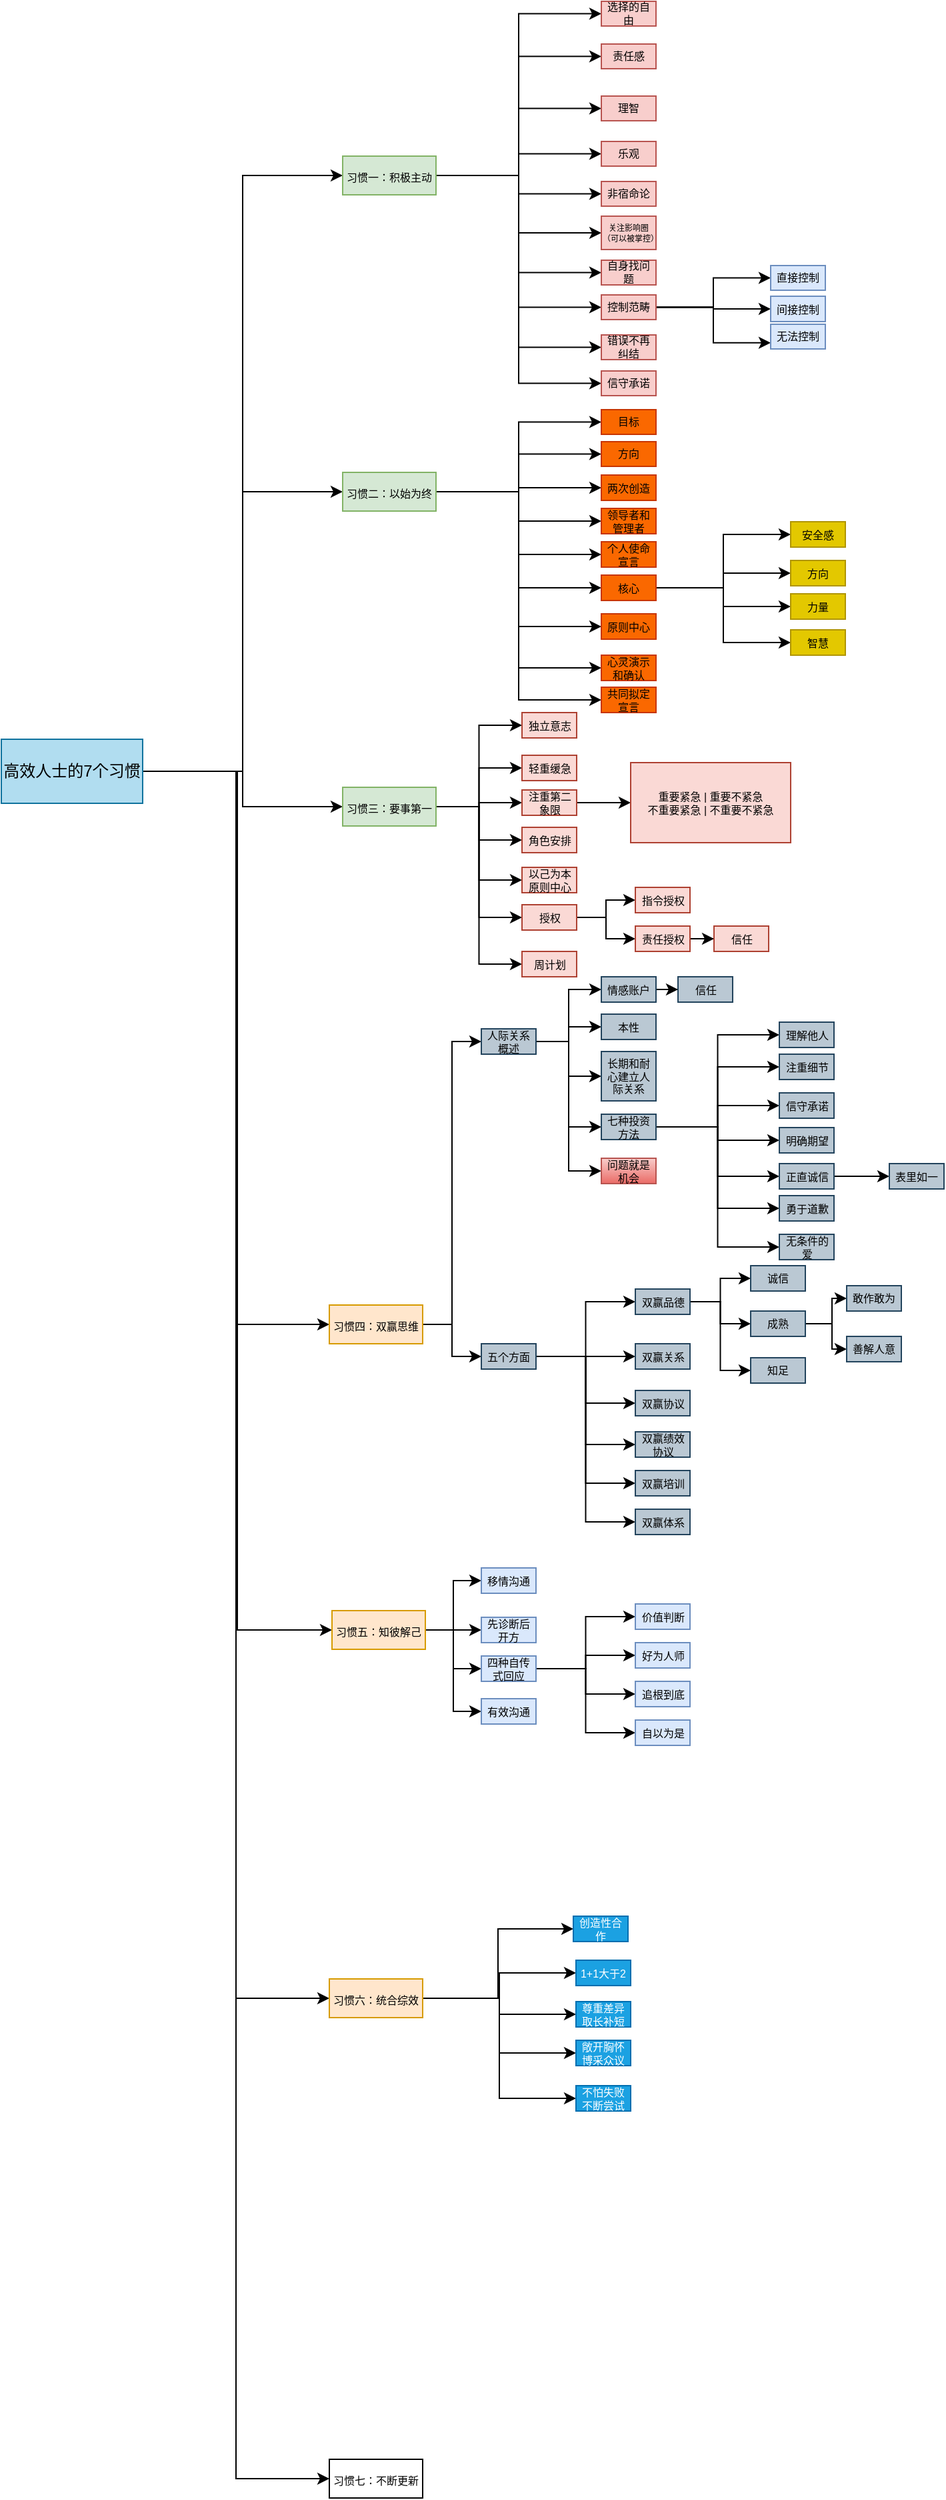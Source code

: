 <mxfile border="50" scale="3" compressed="false" locked="false" version="26.0.4">
  <diagram name="Blank" id="YmL12bMKpDGza6XwsDPr">
    <mxGraphModel dx="1083" dy="755" grid="0" gridSize="10" guides="1" tooltips="1" connect="1" arrows="1" fold="1" page="0" pageScale="1" pageWidth="827" pageHeight="1169" background="none" math="1" shadow="0">
      <root>
        <mxCell id="X5NqExCQtvZxIxQ7pmgY-0" />
        <mxCell id="1" parent="X5NqExCQtvZxIxQ7pmgY-0" />
        <mxCell id="9J5O1KdrvS_7y9gN0SCT-68" style="edgeStyle=orthogonalEdgeStyle;rounded=0;orthogonalLoop=1;jettySize=auto;html=1;entryX=0;entryY=0.5;entryDx=0;entryDy=0;" parent="1" source="hY0gA2xcznP3lPXLT_NU-1" target="hY0gA2xcznP3lPXLT_NU-2" edge="1">
          <mxGeometry relative="1" as="geometry" />
        </mxCell>
        <mxCell id="9J5O1KdrvS_7y9gN0SCT-69" style="edgeStyle=orthogonalEdgeStyle;rounded=0;orthogonalLoop=1;jettySize=auto;html=1;entryX=0;entryY=0.5;entryDx=0;entryDy=0;" parent="1" source="hY0gA2xcznP3lPXLT_NU-1" target="hY0gA2xcznP3lPXLT_NU-4" edge="1">
          <mxGeometry relative="1" as="geometry" />
        </mxCell>
        <mxCell id="9J5O1KdrvS_7y9gN0SCT-70" style="edgeStyle=orthogonalEdgeStyle;rounded=0;orthogonalLoop=1;jettySize=auto;html=1;" parent="1" source="hY0gA2xcznP3lPXLT_NU-1" target="hY0gA2xcznP3lPXLT_NU-6" edge="1">
          <mxGeometry relative="1" as="geometry" />
        </mxCell>
        <mxCell id="9J5O1KdrvS_7y9gN0SCT-71" style="edgeStyle=orthogonalEdgeStyle;rounded=0;orthogonalLoop=1;jettySize=auto;html=1;entryX=0;entryY=0.5;entryDx=0;entryDy=0;" parent="1" source="hY0gA2xcznP3lPXLT_NU-1" target="hY0gA2xcznP3lPXLT_NU-8" edge="1">
          <mxGeometry relative="1" as="geometry" />
        </mxCell>
        <mxCell id="9J5O1KdrvS_7y9gN0SCT-72" style="edgeStyle=orthogonalEdgeStyle;rounded=0;orthogonalLoop=1;jettySize=auto;html=1;entryX=0;entryY=0.5;entryDx=0;entryDy=0;" parent="1" source="hY0gA2xcznP3lPXLT_NU-1" target="hY0gA2xcznP3lPXLT_NU-9" edge="1">
          <mxGeometry relative="1" as="geometry" />
        </mxCell>
        <mxCell id="9J5O1KdrvS_7y9gN0SCT-73" style="edgeStyle=orthogonalEdgeStyle;rounded=0;orthogonalLoop=1;jettySize=auto;html=1;entryX=0;entryY=0.5;entryDx=0;entryDy=0;" parent="1" source="hY0gA2xcznP3lPXLT_NU-1" target="hY0gA2xcznP3lPXLT_NU-10" edge="1">
          <mxGeometry relative="1" as="geometry" />
        </mxCell>
        <mxCell id="9J5O1KdrvS_7y9gN0SCT-74" style="edgeStyle=orthogonalEdgeStyle;rounded=0;orthogonalLoop=1;jettySize=auto;html=1;entryX=0;entryY=0.5;entryDx=0;entryDy=0;" parent="1" source="hY0gA2xcznP3lPXLT_NU-1" target="hY0gA2xcznP3lPXLT_NU-11" edge="1">
          <mxGeometry relative="1" as="geometry" />
        </mxCell>
        <mxCell id="hY0gA2xcznP3lPXLT_NU-1" value="高效人士的7个习惯" style="rounded=0;whiteSpace=wrap;html=1;fillColor=#b1ddf0;strokeColor=#10739e;" parent="1" vertex="1">
          <mxGeometry x="-67" y="206" width="106" height="48" as="geometry" />
        </mxCell>
        <mxCell id="9J5O1KdrvS_7y9gN0SCT-59" style="edgeStyle=orthogonalEdgeStyle;rounded=0;orthogonalLoop=1;jettySize=auto;html=1;entryX=0;entryY=0.5;entryDx=0;entryDy=0;" parent="1" source="hY0gA2xcznP3lPXLT_NU-2" target="9J5O1KdrvS_7y9gN0SCT-3" edge="1">
          <mxGeometry relative="1" as="geometry" />
        </mxCell>
        <mxCell id="9J5O1KdrvS_7y9gN0SCT-60" style="edgeStyle=orthogonalEdgeStyle;rounded=0;orthogonalLoop=1;jettySize=auto;html=1;entryX=0;entryY=0.5;entryDx=0;entryDy=0;" parent="1" source="hY0gA2xcznP3lPXLT_NU-2" target="9J5O1KdrvS_7y9gN0SCT-6" edge="1">
          <mxGeometry relative="1" as="geometry" />
        </mxCell>
        <mxCell id="9J5O1KdrvS_7y9gN0SCT-61" style="edgeStyle=orthogonalEdgeStyle;rounded=0;orthogonalLoop=1;jettySize=auto;html=1;entryX=0;entryY=0.5;entryDx=0;entryDy=0;" parent="1" source="hY0gA2xcznP3lPXLT_NU-2" target="9J5O1KdrvS_7y9gN0SCT-8" edge="1">
          <mxGeometry relative="1" as="geometry" />
        </mxCell>
        <mxCell id="9J5O1KdrvS_7y9gN0SCT-62" style="edgeStyle=orthogonalEdgeStyle;rounded=0;orthogonalLoop=1;jettySize=auto;html=1;entryX=0;entryY=0.5;entryDx=0;entryDy=0;" parent="1" source="hY0gA2xcznP3lPXLT_NU-2" target="9J5O1KdrvS_7y9gN0SCT-10" edge="1">
          <mxGeometry relative="1" as="geometry" />
        </mxCell>
        <mxCell id="9J5O1KdrvS_7y9gN0SCT-63" style="edgeStyle=orthogonalEdgeStyle;rounded=0;orthogonalLoop=1;jettySize=auto;html=1;entryX=0;entryY=0.5;entryDx=0;entryDy=0;" parent="1" source="hY0gA2xcznP3lPXLT_NU-2" target="9J5O1KdrvS_7y9gN0SCT-12" edge="1">
          <mxGeometry relative="1" as="geometry" />
        </mxCell>
        <mxCell id="9J5O1KdrvS_7y9gN0SCT-64" style="edgeStyle=orthogonalEdgeStyle;rounded=0;orthogonalLoop=1;jettySize=auto;html=1;entryX=0;entryY=0.5;entryDx=0;entryDy=0;" parent="1" source="hY0gA2xcznP3lPXLT_NU-2" target="9J5O1KdrvS_7y9gN0SCT-14" edge="1">
          <mxGeometry relative="1" as="geometry" />
        </mxCell>
        <mxCell id="9J5O1KdrvS_7y9gN0SCT-65" style="edgeStyle=orthogonalEdgeStyle;rounded=0;orthogonalLoop=1;jettySize=auto;html=1;entryX=0;entryY=0.5;entryDx=0;entryDy=0;" parent="1" source="hY0gA2xcznP3lPXLT_NU-2" target="9J5O1KdrvS_7y9gN0SCT-18" edge="1">
          <mxGeometry relative="1" as="geometry" />
        </mxCell>
        <mxCell id="9J5O1KdrvS_7y9gN0SCT-66" style="edgeStyle=orthogonalEdgeStyle;rounded=0;orthogonalLoop=1;jettySize=auto;html=1;entryX=0;entryY=0.5;entryDx=0;entryDy=0;" parent="1" source="hY0gA2xcznP3lPXLT_NU-2" target="9J5O1KdrvS_7y9gN0SCT-26" edge="1">
          <mxGeometry relative="1" as="geometry" />
        </mxCell>
        <mxCell id="9J5O1KdrvS_7y9gN0SCT-67" style="edgeStyle=orthogonalEdgeStyle;rounded=0;orthogonalLoop=1;jettySize=auto;html=1;entryX=0;entryY=0.5;entryDx=0;entryDy=0;" parent="1" source="hY0gA2xcznP3lPXLT_NU-2" target="9J5O1KdrvS_7y9gN0SCT-28" edge="1">
          <mxGeometry relative="1" as="geometry" />
        </mxCell>
        <mxCell id="9J5O1KdrvS_7y9gN0SCT-89" style="edgeStyle=orthogonalEdgeStyle;rounded=0;orthogonalLoop=1;jettySize=auto;html=1;entryX=0;entryY=0.5;entryDx=0;entryDy=0;" parent="1" source="hY0gA2xcznP3lPXLT_NU-2" target="9J5O1KdrvS_7y9gN0SCT-16" edge="1">
          <mxGeometry relative="1" as="geometry" />
        </mxCell>
        <mxCell id="hY0gA2xcznP3lPXLT_NU-2" value="&lt;font style=&quot;font-size: 8px;&quot;&gt;习惯一：积极主动&lt;/font&gt;" style="rounded=0;whiteSpace=wrap;html=1;fillColor=#d5e8d4;strokeColor=#82b366;" parent="1" vertex="1">
          <mxGeometry x="189" y="-231" width="70" height="29" as="geometry" />
        </mxCell>
        <mxCell id="9J5O1KdrvS_7y9gN0SCT-76" style="edgeStyle=orthogonalEdgeStyle;rounded=0;orthogonalLoop=1;jettySize=auto;html=1;entryX=0;entryY=0.5;entryDx=0;entryDy=0;" parent="1" source="hY0gA2xcznP3lPXLT_NU-4" target="9J5O1KdrvS_7y9gN0SCT-30" edge="1">
          <mxGeometry relative="1" as="geometry" />
        </mxCell>
        <mxCell id="9J5O1KdrvS_7y9gN0SCT-77" style="edgeStyle=orthogonalEdgeStyle;rounded=0;orthogonalLoop=1;jettySize=auto;html=1;entryX=0;entryY=0.5;entryDx=0;entryDy=0;" parent="1" source="hY0gA2xcznP3lPXLT_NU-4" target="9J5O1KdrvS_7y9gN0SCT-34" edge="1">
          <mxGeometry relative="1" as="geometry" />
        </mxCell>
        <mxCell id="9J5O1KdrvS_7y9gN0SCT-78" style="edgeStyle=orthogonalEdgeStyle;rounded=0;orthogonalLoop=1;jettySize=auto;html=1;entryX=0;entryY=0.5;entryDx=0;entryDy=0;" parent="1" source="hY0gA2xcznP3lPXLT_NU-4" target="9J5O1KdrvS_7y9gN0SCT-36" edge="1">
          <mxGeometry relative="1" as="geometry" />
        </mxCell>
        <mxCell id="9J5O1KdrvS_7y9gN0SCT-79" style="edgeStyle=orthogonalEdgeStyle;rounded=0;orthogonalLoop=1;jettySize=auto;html=1;entryX=0;entryY=0.5;entryDx=0;entryDy=0;" parent="1" source="hY0gA2xcznP3lPXLT_NU-4" target="9J5O1KdrvS_7y9gN0SCT-37" edge="1">
          <mxGeometry relative="1" as="geometry" />
        </mxCell>
        <mxCell id="9J5O1KdrvS_7y9gN0SCT-80" style="edgeStyle=orthogonalEdgeStyle;rounded=0;orthogonalLoop=1;jettySize=auto;html=1;entryX=0;entryY=0.5;entryDx=0;entryDy=0;" parent="1" source="hY0gA2xcznP3lPXLT_NU-4" target="9J5O1KdrvS_7y9gN0SCT-38" edge="1">
          <mxGeometry relative="1" as="geometry" />
        </mxCell>
        <mxCell id="9J5O1KdrvS_7y9gN0SCT-81" style="edgeStyle=orthogonalEdgeStyle;rounded=0;orthogonalLoop=1;jettySize=auto;html=1;entryX=0;entryY=0.5;entryDx=0;entryDy=0;" parent="1" source="hY0gA2xcznP3lPXLT_NU-4" target="9J5O1KdrvS_7y9gN0SCT-39" edge="1">
          <mxGeometry relative="1" as="geometry" />
        </mxCell>
        <mxCell id="9J5O1KdrvS_7y9gN0SCT-83" style="edgeStyle=orthogonalEdgeStyle;rounded=0;orthogonalLoop=1;jettySize=auto;html=1;entryX=0;entryY=0.5;entryDx=0;entryDy=0;" parent="1" source="hY0gA2xcznP3lPXLT_NU-4" target="9J5O1KdrvS_7y9gN0SCT-82" edge="1">
          <mxGeometry relative="1" as="geometry" />
        </mxCell>
        <mxCell id="9J5O1KdrvS_7y9gN0SCT-85" style="edgeStyle=orthogonalEdgeStyle;rounded=0;orthogonalLoop=1;jettySize=auto;html=1;entryX=0;entryY=0.5;entryDx=0;entryDy=0;" parent="1" source="hY0gA2xcznP3lPXLT_NU-4" target="9J5O1KdrvS_7y9gN0SCT-84" edge="1">
          <mxGeometry relative="1" as="geometry" />
        </mxCell>
        <mxCell id="9J5O1KdrvS_7y9gN0SCT-87" style="edgeStyle=orthogonalEdgeStyle;rounded=0;orthogonalLoop=1;jettySize=auto;html=1;entryX=0;entryY=0.5;entryDx=0;entryDy=0;" parent="1" source="hY0gA2xcznP3lPXLT_NU-4" target="9J5O1KdrvS_7y9gN0SCT-86" edge="1">
          <mxGeometry relative="1" as="geometry" />
        </mxCell>
        <mxCell id="hY0gA2xcznP3lPXLT_NU-4" value="&lt;font style=&quot;font-size: 8px;&quot;&gt;习惯二：以始为终&lt;/font&gt;" style="rounded=0;whiteSpace=wrap;html=1;fillColor=#d5e8d4;strokeColor=#82b366;" parent="1" vertex="1">
          <mxGeometry x="189" y="6" width="70" height="29" as="geometry" />
        </mxCell>
        <mxCell id="9J5O1KdrvS_7y9gN0SCT-93" style="edgeStyle=orthogonalEdgeStyle;rounded=0;orthogonalLoop=1;jettySize=auto;html=1;entryX=0;entryY=0.5;entryDx=0;entryDy=0;" parent="1" source="hY0gA2xcznP3lPXLT_NU-6" target="9J5O1KdrvS_7y9gN0SCT-91" edge="1">
          <mxGeometry relative="1" as="geometry" />
        </mxCell>
        <mxCell id="9J5O1KdrvS_7y9gN0SCT-96" style="edgeStyle=orthogonalEdgeStyle;rounded=0;orthogonalLoop=1;jettySize=auto;html=1;entryX=0;entryY=0.5;entryDx=0;entryDy=0;" parent="1" source="hY0gA2xcznP3lPXLT_NU-6" target="9J5O1KdrvS_7y9gN0SCT-95" edge="1">
          <mxGeometry relative="1" as="geometry" />
        </mxCell>
        <mxCell id="9J5O1KdrvS_7y9gN0SCT-97" style="edgeStyle=orthogonalEdgeStyle;rounded=0;orthogonalLoop=1;jettySize=auto;html=1;entryX=0;entryY=0.5;entryDx=0;entryDy=0;" parent="1" source="hY0gA2xcznP3lPXLT_NU-6" target="9J5O1KdrvS_7y9gN0SCT-94" edge="1">
          <mxGeometry relative="1" as="geometry" />
        </mxCell>
        <mxCell id="9J5O1KdrvS_7y9gN0SCT-99" style="edgeStyle=orthogonalEdgeStyle;rounded=0;orthogonalLoop=1;jettySize=auto;html=1;entryX=0;entryY=0.5;entryDx=0;entryDy=0;" parent="1" source="hY0gA2xcznP3lPXLT_NU-6" target="9J5O1KdrvS_7y9gN0SCT-90" edge="1">
          <mxGeometry relative="1" as="geometry" />
        </mxCell>
        <mxCell id="9J5O1KdrvS_7y9gN0SCT-103" style="edgeStyle=orthogonalEdgeStyle;rounded=0;orthogonalLoop=1;jettySize=auto;html=1;entryX=0;entryY=0.5;entryDx=0;entryDy=0;" parent="1" source="hY0gA2xcznP3lPXLT_NU-6" target="9J5O1KdrvS_7y9gN0SCT-102" edge="1">
          <mxGeometry relative="1" as="geometry" />
        </mxCell>
        <mxCell id="9J5O1KdrvS_7y9gN0SCT-105" style="edgeStyle=orthogonalEdgeStyle;rounded=0;orthogonalLoop=1;jettySize=auto;html=1;entryX=0;entryY=0.5;entryDx=0;entryDy=0;" parent="1" source="hY0gA2xcznP3lPXLT_NU-6" target="9J5O1KdrvS_7y9gN0SCT-104" edge="1">
          <mxGeometry relative="1" as="geometry" />
        </mxCell>
        <mxCell id="9J5O1KdrvS_7y9gN0SCT-113" style="edgeStyle=orthogonalEdgeStyle;rounded=0;orthogonalLoop=1;jettySize=auto;html=1;entryX=0;entryY=0.5;entryDx=0;entryDy=0;" parent="1" source="hY0gA2xcznP3lPXLT_NU-6" target="9J5O1KdrvS_7y9gN0SCT-112" edge="1">
          <mxGeometry relative="1" as="geometry" />
        </mxCell>
        <mxCell id="hY0gA2xcznP3lPXLT_NU-6" value="&lt;font style=&quot;font-size: 8px;&quot;&gt;习惯三：要事第一&lt;/font&gt;" style="rounded=0;whiteSpace=wrap;html=1;fillColor=#d5e8d4;strokeColor=#82b366;" parent="1" vertex="1">
          <mxGeometry x="189" y="242" width="70" height="29" as="geometry" />
        </mxCell>
        <mxCell id="9J5O1KdrvS_7y9gN0SCT-118" style="edgeStyle=orthogonalEdgeStyle;rounded=0;orthogonalLoop=1;jettySize=auto;html=1;entryX=0;entryY=0.5;entryDx=0;entryDy=0;exitX=1;exitY=0.5;exitDx=0;exitDy=0;" parent="1" source="9J5O1KdrvS_7y9gN0SCT-142" target="9J5O1KdrvS_7y9gN0SCT-114" edge="1">
          <mxGeometry relative="1" as="geometry" />
        </mxCell>
        <mxCell id="9J5O1KdrvS_7y9gN0SCT-119" style="edgeStyle=orthogonalEdgeStyle;rounded=0;orthogonalLoop=1;jettySize=auto;html=1;" parent="1" source="9J5O1KdrvS_7y9gN0SCT-142" target="9J5O1KdrvS_7y9gN0SCT-116" edge="1">
          <mxGeometry relative="1" as="geometry" />
        </mxCell>
        <mxCell id="9J5O1KdrvS_7y9gN0SCT-123" style="edgeStyle=orthogonalEdgeStyle;rounded=0;orthogonalLoop=1;jettySize=auto;html=1;exitX=1;exitY=0.5;exitDx=0;exitDy=0;" parent="1" source="9J5O1KdrvS_7y9gN0SCT-142" target="9J5O1KdrvS_7y9gN0SCT-122" edge="1">
          <mxGeometry relative="1" as="geometry" />
        </mxCell>
        <mxCell id="9J5O1KdrvS_7y9gN0SCT-125" style="edgeStyle=orthogonalEdgeStyle;rounded=0;orthogonalLoop=1;jettySize=auto;html=1;entryX=0;entryY=0.5;entryDx=0;entryDy=0;" parent="1" source="9J5O1KdrvS_7y9gN0SCT-142" target="9J5O1KdrvS_7y9gN0SCT-124" edge="1">
          <mxGeometry relative="1" as="geometry" />
        </mxCell>
        <mxCell id="9J5O1KdrvS_7y9gN0SCT-143" style="edgeStyle=orthogonalEdgeStyle;rounded=0;orthogonalLoop=1;jettySize=auto;html=1;entryX=0;entryY=0.5;entryDx=0;entryDy=0;" parent="1" source="hY0gA2xcznP3lPXLT_NU-8" target="9J5O1KdrvS_7y9gN0SCT-142" edge="1">
          <mxGeometry relative="1" as="geometry" />
        </mxCell>
        <mxCell id="9J5O1KdrvS_7y9gN0SCT-153" style="edgeStyle=orthogonalEdgeStyle;rounded=0;orthogonalLoop=1;jettySize=auto;html=1;" parent="1" source="hY0gA2xcznP3lPXLT_NU-8" target="9J5O1KdrvS_7y9gN0SCT-151" edge="1">
          <mxGeometry relative="1" as="geometry" />
        </mxCell>
        <mxCell id="hY0gA2xcznP3lPXLT_NU-8" value="&lt;font style=&quot;font-size: 8px;&quot;&gt;习惯四：双赢思维&lt;/font&gt;" style="rounded=0;whiteSpace=wrap;html=1;fillColor=#ffe6cc;strokeColor=#d79b00;" parent="1" vertex="1">
          <mxGeometry x="179" y="630" width="70" height="29" as="geometry" />
        </mxCell>
        <mxCell id="eB3ZfL70rU7U1Z9CnF9W-12" style="edgeStyle=orthogonalEdgeStyle;rounded=0;orthogonalLoop=1;jettySize=auto;html=1;entryX=0;entryY=0.5;entryDx=0;entryDy=0;" parent="1" source="hY0gA2xcznP3lPXLT_NU-9" target="eB3ZfL70rU7U1Z9CnF9W-1" edge="1">
          <mxGeometry relative="1" as="geometry" />
        </mxCell>
        <mxCell id="eB3ZfL70rU7U1Z9CnF9W-13" style="edgeStyle=orthogonalEdgeStyle;rounded=0;orthogonalLoop=1;jettySize=auto;html=1;entryX=0;entryY=0.5;entryDx=0;entryDy=0;" parent="1" source="hY0gA2xcznP3lPXLT_NU-9" target="eB3ZfL70rU7U1Z9CnF9W-2" edge="1">
          <mxGeometry relative="1" as="geometry" />
        </mxCell>
        <mxCell id="eB3ZfL70rU7U1Z9CnF9W-14" style="edgeStyle=orthogonalEdgeStyle;rounded=0;orthogonalLoop=1;jettySize=auto;html=1;entryX=0;entryY=0.5;entryDx=0;entryDy=0;" parent="1" source="hY0gA2xcznP3lPXLT_NU-9" target="eB3ZfL70rU7U1Z9CnF9W-3" edge="1">
          <mxGeometry relative="1" as="geometry" />
        </mxCell>
        <mxCell id="eB3ZfL70rU7U1Z9CnF9W-16" style="edgeStyle=orthogonalEdgeStyle;rounded=0;orthogonalLoop=1;jettySize=auto;html=1;entryX=0;entryY=0.5;entryDx=0;entryDy=0;" parent="1" source="hY0gA2xcznP3lPXLT_NU-9" target="eB3ZfL70rU7U1Z9CnF9W-15" edge="1">
          <mxGeometry relative="1" as="geometry" />
        </mxCell>
        <mxCell id="hY0gA2xcznP3lPXLT_NU-9" value="&lt;font style=&quot;font-size: 8px;&quot;&gt;习惯五：知彼解己&lt;/font&gt;" style="rounded=0;whiteSpace=wrap;html=1;fillColor=#ffe6cc;strokeColor=#d79b00;" parent="1" vertex="1">
          <mxGeometry x="181" y="859" width="70" height="29" as="geometry" />
        </mxCell>
        <mxCell id="8Q0vuXe4bYRWaap2WOF6-2" style="edgeStyle=orthogonalEdgeStyle;rounded=0;orthogonalLoop=1;jettySize=auto;html=1;entryX=0;entryY=0.5;entryDx=0;entryDy=0;" edge="1" parent="1" source="hY0gA2xcznP3lPXLT_NU-10" target="eB3ZfL70rU7U1Z9CnF9W-18">
          <mxGeometry relative="1" as="geometry" />
        </mxCell>
        <mxCell id="8Q0vuXe4bYRWaap2WOF6-3" style="edgeStyle=orthogonalEdgeStyle;rounded=0;orthogonalLoop=1;jettySize=auto;html=1;entryX=0;entryY=0.5;entryDx=0;entryDy=0;" edge="1" parent="1" source="hY0gA2xcznP3lPXLT_NU-10" target="eB3ZfL70rU7U1Z9CnF9W-19">
          <mxGeometry relative="1" as="geometry" />
        </mxCell>
        <mxCell id="8Q0vuXe4bYRWaap2WOF6-4" style="edgeStyle=orthogonalEdgeStyle;rounded=0;orthogonalLoop=1;jettySize=auto;html=1;entryX=0;entryY=0.5;entryDx=0;entryDy=0;" edge="1" parent="1" source="hY0gA2xcznP3lPXLT_NU-10" target="eB3ZfL70rU7U1Z9CnF9W-20">
          <mxGeometry relative="1" as="geometry" />
        </mxCell>
        <mxCell id="8Q0vuXe4bYRWaap2WOF6-5" style="edgeStyle=orthogonalEdgeStyle;rounded=0;orthogonalLoop=1;jettySize=auto;html=1;entryX=0;entryY=0.5;entryDx=0;entryDy=0;" edge="1" parent="1" source="hY0gA2xcznP3lPXLT_NU-10" target="eB3ZfL70rU7U1Z9CnF9W-21">
          <mxGeometry relative="1" as="geometry" />
        </mxCell>
        <mxCell id="8Q0vuXe4bYRWaap2WOF6-6" style="edgeStyle=orthogonalEdgeStyle;rounded=0;orthogonalLoop=1;jettySize=auto;html=1;entryX=0;entryY=0.5;entryDx=0;entryDy=0;" edge="1" parent="1" source="hY0gA2xcznP3lPXLT_NU-10" target="eB3ZfL70rU7U1Z9CnF9W-17">
          <mxGeometry relative="1" as="geometry" />
        </mxCell>
        <mxCell id="hY0gA2xcznP3lPXLT_NU-10" value="&lt;font style=&quot;font-size: 8px;&quot;&gt;习惯六：统合综效&lt;/font&gt;" style="rounded=0;whiteSpace=wrap;html=1;fillColor=#ffe6cc;strokeColor=#d79b00;" parent="1" vertex="1">
          <mxGeometry x="179" y="1135" width="70" height="29" as="geometry" />
        </mxCell>
        <mxCell id="hY0gA2xcznP3lPXLT_NU-11" value="&lt;font style=&quot;font-size: 8px;&quot;&gt;习惯七：不断更新&lt;/font&gt;" style="rounded=0;whiteSpace=wrap;html=1;" parent="1" vertex="1">
          <mxGeometry x="179" y="1495" width="70" height="29" as="geometry" />
        </mxCell>
        <mxCell id="9J5O1KdrvS_7y9gN0SCT-3" value="责任感" style="whiteSpace=wrap;html=1;fillColor=#f8cecc;strokeColor=#b85450;rounded=0;fontSize=8;" parent="1" vertex="1">
          <mxGeometry x="383" y="-315" width="41" height="18.5" as="geometry" />
        </mxCell>
        <mxCell id="9J5O1KdrvS_7y9gN0SCT-6" value="理智" style="whiteSpace=wrap;html=1;fillColor=#f8cecc;strokeColor=#b85450;rounded=0;fontSize=8;" parent="1" vertex="1">
          <mxGeometry x="383" y="-276" width="41" height="18.5" as="geometry" />
        </mxCell>
        <mxCell id="9J5O1KdrvS_7y9gN0SCT-8" value="乐观" style="whiteSpace=wrap;html=1;fillColor=#f8cecc;strokeColor=#b85450;rounded=0;fontSize=8;" parent="1" vertex="1">
          <mxGeometry x="383" y="-242" width="41" height="18.5" as="geometry" />
        </mxCell>
        <mxCell id="9J5O1KdrvS_7y9gN0SCT-10" value="非宿命论" style="whiteSpace=wrap;html=1;fillColor=#f8cecc;strokeColor=#b85450;rounded=0;fontSize=8;" parent="1" vertex="1">
          <mxGeometry x="383" y="-212" width="41" height="18.5" as="geometry" />
        </mxCell>
        <mxCell id="9J5O1KdrvS_7y9gN0SCT-12" value="关注影响圈（可以被掌控）" style="whiteSpace=wrap;html=1;fillColor=#f8cecc;strokeColor=#b85450;rounded=0;fontSize=6;" parent="1" vertex="1">
          <mxGeometry x="383" y="-186" width="41" height="25" as="geometry" />
        </mxCell>
        <mxCell id="9J5O1KdrvS_7y9gN0SCT-14" value="自身找问题" style="whiteSpace=wrap;html=1;fillColor=#f8cecc;strokeColor=#b85450;rounded=0;fontSize=8;" parent="1" vertex="1">
          <mxGeometry x="383" y="-153" width="41" height="18.5" as="geometry" />
        </mxCell>
        <mxCell id="9J5O1KdrvS_7y9gN0SCT-16" value="选择的自由" style="whiteSpace=wrap;html=1;fillColor=#f8cecc;strokeColor=#b85450;rounded=0;fontSize=8;" parent="1" vertex="1">
          <mxGeometry x="383" y="-347" width="41" height="18.5" as="geometry" />
        </mxCell>
        <mxCell id="9J5O1KdrvS_7y9gN0SCT-23" style="edgeStyle=orthogonalEdgeStyle;rounded=0;orthogonalLoop=1;jettySize=auto;html=1;entryX=0;entryY=0.5;entryDx=0;entryDy=0;" parent="1" source="9J5O1KdrvS_7y9gN0SCT-18" target="9J5O1KdrvS_7y9gN0SCT-20" edge="1">
          <mxGeometry relative="1" as="geometry" />
        </mxCell>
        <mxCell id="9J5O1KdrvS_7y9gN0SCT-24" style="edgeStyle=orthogonalEdgeStyle;rounded=0;orthogonalLoop=1;jettySize=auto;html=1;entryX=0;entryY=0.5;entryDx=0;entryDy=0;" parent="1" source="9J5O1KdrvS_7y9gN0SCT-18" target="9J5O1KdrvS_7y9gN0SCT-21" edge="1">
          <mxGeometry relative="1" as="geometry" />
        </mxCell>
        <mxCell id="9J5O1KdrvS_7y9gN0SCT-25" style="edgeStyle=orthogonalEdgeStyle;rounded=0;orthogonalLoop=1;jettySize=auto;html=1;entryX=0;entryY=0.75;entryDx=0;entryDy=0;" parent="1" source="9J5O1KdrvS_7y9gN0SCT-18" target="9J5O1KdrvS_7y9gN0SCT-22" edge="1">
          <mxGeometry relative="1" as="geometry" />
        </mxCell>
        <mxCell id="9J5O1KdrvS_7y9gN0SCT-18" value="控制范畴" style="whiteSpace=wrap;html=1;fillColor=#f8cecc;strokeColor=#b85450;rounded=0;fontSize=8;" parent="1" vertex="1">
          <mxGeometry x="383" y="-127" width="41" height="18.5" as="geometry" />
        </mxCell>
        <mxCell id="9J5O1KdrvS_7y9gN0SCT-20" value="直接控制" style="whiteSpace=wrap;html=1;fillColor=#dae8fc;strokeColor=#6c8ebf;rounded=0;fontSize=8;" parent="1" vertex="1">
          <mxGeometry x="510" y="-149" width="41" height="18.5" as="geometry" />
        </mxCell>
        <mxCell id="9J5O1KdrvS_7y9gN0SCT-21" value="间接控制" style="whiteSpace=wrap;html=1;fillColor=#dae8fc;strokeColor=#6c8ebf;rounded=0;fontSize=8;" parent="1" vertex="1">
          <mxGeometry x="510" y="-126" width="41" height="19" as="geometry" />
        </mxCell>
        <mxCell id="9J5O1KdrvS_7y9gN0SCT-22" value="无法控制" style="whiteSpace=wrap;html=1;fillColor=#dae8fc;strokeColor=#6c8ebf;rounded=0;fontSize=8;" parent="1" vertex="1">
          <mxGeometry x="510" y="-105" width="41" height="18.5" as="geometry" />
        </mxCell>
        <mxCell id="9J5O1KdrvS_7y9gN0SCT-26" value="错误不再纠结" style="whiteSpace=wrap;html=1;fillColor=#f8cecc;strokeColor=#b85450;rounded=0;fontSize=8;" parent="1" vertex="1">
          <mxGeometry x="383" y="-97" width="41" height="18.5" as="geometry" />
        </mxCell>
        <mxCell id="9J5O1KdrvS_7y9gN0SCT-28" value="信守承诺" style="whiteSpace=wrap;html=1;fillColor=#f8cecc;strokeColor=#b85450;rounded=0;fontSize=8;" parent="1" vertex="1">
          <mxGeometry x="383" y="-70" width="41" height="18.5" as="geometry" />
        </mxCell>
        <mxCell id="9J5O1KdrvS_7y9gN0SCT-30" value="目标" style="whiteSpace=wrap;html=1;fillColor=#fa6800;strokeColor=#C73500;rounded=0;fontSize=8;fontColor=#000000;" parent="1" vertex="1">
          <mxGeometry x="383" y="-41" width="41" height="18.5" as="geometry" />
        </mxCell>
        <mxCell id="9J5O1KdrvS_7y9gN0SCT-34" value="方向" style="whiteSpace=wrap;html=1;fillColor=#fa6800;strokeColor=#C73500;rounded=0;fontSize=8;fontColor=#000000;" parent="1" vertex="1">
          <mxGeometry x="383" y="-17" width="41" height="18.5" as="geometry" />
        </mxCell>
        <mxCell id="9J5O1KdrvS_7y9gN0SCT-36" value="两次创造" style="whiteSpace=wrap;html=1;fillColor=#fa6800;strokeColor=#C73500;rounded=0;fontSize=8;fontColor=#000000;" parent="1" vertex="1">
          <mxGeometry x="383" y="8" width="41" height="19" as="geometry" />
        </mxCell>
        <mxCell id="9J5O1KdrvS_7y9gN0SCT-37" value="领导者和管理者" style="whiteSpace=wrap;html=1;fillColor=#fa6800;strokeColor=#C73500;rounded=0;fontSize=8;fontColor=#000000;" parent="1" vertex="1">
          <mxGeometry x="383" y="33" width="41" height="19" as="geometry" />
        </mxCell>
        <mxCell id="9J5O1KdrvS_7y9gN0SCT-38" value="个人使命宣言" style="whiteSpace=wrap;html=1;fillColor=#fa6800;strokeColor=#C73500;rounded=0;fontSize=8;fontColor=#000000;" parent="1" vertex="1">
          <mxGeometry x="383" y="58" width="41" height="19" as="geometry" />
        </mxCell>
        <mxCell id="9J5O1KdrvS_7y9gN0SCT-47" style="edgeStyle=orthogonalEdgeStyle;rounded=0;orthogonalLoop=1;jettySize=auto;html=1;entryX=0;entryY=0.5;entryDx=0;entryDy=0;" parent="1" source="9J5O1KdrvS_7y9gN0SCT-39" target="9J5O1KdrvS_7y9gN0SCT-40" edge="1">
          <mxGeometry relative="1" as="geometry" />
        </mxCell>
        <mxCell id="9J5O1KdrvS_7y9gN0SCT-49" style="edgeStyle=orthogonalEdgeStyle;rounded=0;orthogonalLoop=1;jettySize=auto;html=1;" parent="1" source="9J5O1KdrvS_7y9gN0SCT-39" target="9J5O1KdrvS_7y9gN0SCT-43" edge="1">
          <mxGeometry relative="1" as="geometry" />
        </mxCell>
        <mxCell id="9J5O1KdrvS_7y9gN0SCT-50" style="edgeStyle=orthogonalEdgeStyle;rounded=0;orthogonalLoop=1;jettySize=auto;html=1;entryX=0;entryY=0.5;entryDx=0;entryDy=0;" parent="1" source="9J5O1KdrvS_7y9gN0SCT-39" target="9J5O1KdrvS_7y9gN0SCT-42" edge="1">
          <mxGeometry relative="1" as="geometry" />
        </mxCell>
        <mxCell id="9J5O1KdrvS_7y9gN0SCT-51" style="edgeStyle=orthogonalEdgeStyle;rounded=0;orthogonalLoop=1;jettySize=auto;html=1;entryX=0;entryY=0.5;entryDx=0;entryDy=0;" parent="1" source="9J5O1KdrvS_7y9gN0SCT-39" target="9J5O1KdrvS_7y9gN0SCT-41" edge="1">
          <mxGeometry relative="1" as="geometry" />
        </mxCell>
        <mxCell id="9J5O1KdrvS_7y9gN0SCT-39" value="核心" style="whiteSpace=wrap;html=1;fillColor=#fa6800;strokeColor=#C73500;rounded=0;fontSize=8;fontColor=#000000;" parent="1" vertex="1">
          <mxGeometry x="383" y="83" width="41" height="19" as="geometry" />
        </mxCell>
        <mxCell id="9J5O1KdrvS_7y9gN0SCT-40" value="安全感" style="whiteSpace=wrap;html=1;fillColor=#e3c800;strokeColor=#B09500;rounded=0;fontSize=8;fontColor=#000000;" parent="1" vertex="1">
          <mxGeometry x="525" y="43" width="41" height="19" as="geometry" />
        </mxCell>
        <mxCell id="9J5O1KdrvS_7y9gN0SCT-41" value="智慧" style="whiteSpace=wrap;html=1;fillColor=#e3c800;strokeColor=#B09500;rounded=0;fontSize=8;fontColor=#000000;" parent="1" vertex="1">
          <mxGeometry x="525" y="124" width="41" height="19" as="geometry" />
        </mxCell>
        <mxCell id="9J5O1KdrvS_7y9gN0SCT-42" value="力量" style="whiteSpace=wrap;html=1;fillColor=#e3c800;strokeColor=#B09500;rounded=0;fontSize=8;fontColor=#000000;" parent="1" vertex="1">
          <mxGeometry x="525" y="97" width="41" height="19" as="geometry" />
        </mxCell>
        <mxCell id="9J5O1KdrvS_7y9gN0SCT-43" value="方向" style="whiteSpace=wrap;html=1;fillColor=#e3c800;strokeColor=#B09500;rounded=0;fontSize=8;fontColor=#000000;" parent="1" vertex="1">
          <mxGeometry x="525" y="72" width="41" height="19" as="geometry" />
        </mxCell>
        <mxCell id="9J5O1KdrvS_7y9gN0SCT-82" value="原则中心" style="whiteSpace=wrap;html=1;fillColor=#fa6800;strokeColor=#C73500;rounded=0;fontSize=8;fontColor=#000000;" parent="1" vertex="1">
          <mxGeometry x="383" y="112" width="41" height="19" as="geometry" />
        </mxCell>
        <mxCell id="9J5O1KdrvS_7y9gN0SCT-84" value="心灵演示和确认" style="whiteSpace=wrap;html=1;fillColor=#fa6800;strokeColor=#C73500;rounded=0;fontSize=8;fontColor=#000000;" parent="1" vertex="1">
          <mxGeometry x="383" y="143" width="41" height="19" as="geometry" />
        </mxCell>
        <mxCell id="9J5O1KdrvS_7y9gN0SCT-86" value="共同拟定宣言" style="whiteSpace=wrap;html=1;fillColor=#fa6800;strokeColor=#C73500;rounded=0;fontSize=8;fontColor=#000000;" parent="1" vertex="1">
          <mxGeometry x="383" y="167" width="41" height="19" as="geometry" />
        </mxCell>
        <mxCell id="9J5O1KdrvS_7y9gN0SCT-90" value="独立意志" style="whiteSpace=wrap;html=1;fillColor=#fad9d5;strokeColor=#ae4132;rounded=0;fontSize=8;" parent="1" vertex="1">
          <mxGeometry x="323.5" y="186" width="41" height="19" as="geometry" />
        </mxCell>
        <mxCell id="9J5O1KdrvS_7y9gN0SCT-91" value="轻重缓急" style="whiteSpace=wrap;html=1;fillColor=#fad9d5;strokeColor=#ae4132;rounded=0;fontSize=8;" parent="1" vertex="1">
          <mxGeometry x="323.5" y="218" width="41" height="19" as="geometry" />
        </mxCell>
        <mxCell id="9J5O1KdrvS_7y9gN0SCT-94" value="角色安排" style="whiteSpace=wrap;html=1;fillColor=#fad9d5;strokeColor=#ae4132;rounded=0;fontSize=8;" parent="1" vertex="1">
          <mxGeometry x="323.5" y="272" width="41" height="19" as="geometry" />
        </mxCell>
        <mxCell id="9J5O1KdrvS_7y9gN0SCT-101" value="" style="edgeStyle=orthogonalEdgeStyle;rounded=0;orthogonalLoop=1;jettySize=auto;html=1;" parent="1" source="9J5O1KdrvS_7y9gN0SCT-95" target="9J5O1KdrvS_7y9gN0SCT-100" edge="1">
          <mxGeometry relative="1" as="geometry" />
        </mxCell>
        <mxCell id="9J5O1KdrvS_7y9gN0SCT-95" value="注重第二象限" style="whiteSpace=wrap;html=1;fillColor=#fad9d5;strokeColor=#ae4132;rounded=0;fontSize=8;" parent="1" vertex="1">
          <mxGeometry x="323.5" y="244" width="41" height="19" as="geometry" />
        </mxCell>
        <mxCell id="9J5O1KdrvS_7y9gN0SCT-100" value="重要紧急 | 重要不紧急&lt;br&gt;不重要紧急 | 不重要不紧急" style="whiteSpace=wrap;html=1;fontSize=8;fillColor=#fad9d5;strokeColor=#ae4132;rounded=0;" parent="1" vertex="1">
          <mxGeometry x="405" y="223.5" width="120" height="60" as="geometry" />
        </mxCell>
        <mxCell id="9J5O1KdrvS_7y9gN0SCT-102" value="以己为本&lt;br&gt;原则中心" style="whiteSpace=wrap;html=1;fillColor=#fad9d5;strokeColor=#ae4132;rounded=0;fontSize=8;" parent="1" vertex="1">
          <mxGeometry x="323.5" y="302" width="41" height="19" as="geometry" />
        </mxCell>
        <mxCell id="9J5O1KdrvS_7y9gN0SCT-108" style="edgeStyle=orthogonalEdgeStyle;rounded=0;orthogonalLoop=1;jettySize=auto;html=1;entryX=0;entryY=0.5;entryDx=0;entryDy=0;" parent="1" source="9J5O1KdrvS_7y9gN0SCT-104" target="9J5O1KdrvS_7y9gN0SCT-106" edge="1">
          <mxGeometry relative="1" as="geometry" />
        </mxCell>
        <mxCell id="9J5O1KdrvS_7y9gN0SCT-109" style="edgeStyle=orthogonalEdgeStyle;rounded=0;orthogonalLoop=1;jettySize=auto;html=1;" parent="1" source="9J5O1KdrvS_7y9gN0SCT-104" target="9J5O1KdrvS_7y9gN0SCT-107" edge="1">
          <mxGeometry relative="1" as="geometry" />
        </mxCell>
        <mxCell id="9J5O1KdrvS_7y9gN0SCT-104" value="授权" style="whiteSpace=wrap;html=1;fillColor=#fad9d5;strokeColor=#ae4132;rounded=0;fontSize=8;" parent="1" vertex="1">
          <mxGeometry x="323.5" y="330" width="41" height="19" as="geometry" />
        </mxCell>
        <mxCell id="9J5O1KdrvS_7y9gN0SCT-106" value="指令授权" style="whiteSpace=wrap;html=1;fillColor=#fad9d5;strokeColor=#ae4132;rounded=0;fontSize=8;" parent="1" vertex="1">
          <mxGeometry x="408.5" y="317" width="41" height="19" as="geometry" />
        </mxCell>
        <mxCell id="9J5O1KdrvS_7y9gN0SCT-111" style="edgeStyle=orthogonalEdgeStyle;rounded=0;orthogonalLoop=1;jettySize=auto;html=1;entryX=0;entryY=0.5;entryDx=0;entryDy=0;" parent="1" source="9J5O1KdrvS_7y9gN0SCT-107" target="9J5O1KdrvS_7y9gN0SCT-110" edge="1">
          <mxGeometry relative="1" as="geometry" />
        </mxCell>
        <mxCell id="9J5O1KdrvS_7y9gN0SCT-107" value="责任授权" style="whiteSpace=wrap;html=1;fillColor=#fad9d5;strokeColor=#ae4132;rounded=0;fontSize=8;" parent="1" vertex="1">
          <mxGeometry x="408.5" y="346" width="41" height="19" as="geometry" />
        </mxCell>
        <mxCell id="9J5O1KdrvS_7y9gN0SCT-110" value="信任" style="whiteSpace=wrap;html=1;fillColor=#fad9d5;strokeColor=#ae4132;rounded=0;fontSize=8;" parent="1" vertex="1">
          <mxGeometry x="467.5" y="346" width="41" height="19" as="geometry" />
        </mxCell>
        <mxCell id="9J5O1KdrvS_7y9gN0SCT-112" value="周计划" style="whiteSpace=wrap;html=1;fillColor=#fad9d5;strokeColor=#ae4132;rounded=0;fontSize=8;" parent="1" vertex="1">
          <mxGeometry x="323.5" y="365" width="41" height="19" as="geometry" />
        </mxCell>
        <mxCell id="9J5O1KdrvS_7y9gN0SCT-120" style="edgeStyle=orthogonalEdgeStyle;rounded=0;orthogonalLoop=1;jettySize=auto;html=1;" parent="1" source="9J5O1KdrvS_7y9gN0SCT-114" target="9J5O1KdrvS_7y9gN0SCT-117" edge="1">
          <mxGeometry relative="1" as="geometry" />
        </mxCell>
        <mxCell id="9J5O1KdrvS_7y9gN0SCT-114" value="情感账户" style="whiteSpace=wrap;html=1;fillColor=#bac8d3;strokeColor=#23445d;rounded=0;fontSize=8;" parent="1" vertex="1">
          <mxGeometry x="383" y="384" width="41" height="19" as="geometry" />
        </mxCell>
        <mxCell id="9J5O1KdrvS_7y9gN0SCT-116" value="本性" style="whiteSpace=wrap;html=1;fillColor=#bac8d3;strokeColor=#23445d;rounded=0;fontSize=8;" parent="1" vertex="1">
          <mxGeometry x="383" y="412" width="41" height="19" as="geometry" />
        </mxCell>
        <mxCell id="9J5O1KdrvS_7y9gN0SCT-117" value="信任" style="whiteSpace=wrap;html=1;fillColor=#bac8d3;strokeColor=#23445d;rounded=0;fontSize=8;" parent="1" vertex="1">
          <mxGeometry x="440.5" y="384" width="41" height="19" as="geometry" />
        </mxCell>
        <mxCell id="9J5O1KdrvS_7y9gN0SCT-122" value="长期和耐心建立人际关系" style="whiteSpace=wrap;html=1;fillColor=#bac8d3;strokeColor=#23445d;rounded=0;fontSize=8;" parent="1" vertex="1">
          <mxGeometry x="383" y="440" width="41" height="37" as="geometry" />
        </mxCell>
        <mxCell id="9J5O1KdrvS_7y9gN0SCT-135" style="edgeStyle=orthogonalEdgeStyle;rounded=0;orthogonalLoop=1;jettySize=auto;html=1;entryX=0;entryY=0.5;entryDx=0;entryDy=0;" parent="1" source="9J5O1KdrvS_7y9gN0SCT-124" target="9J5O1KdrvS_7y9gN0SCT-126" edge="1">
          <mxGeometry relative="1" as="geometry" />
        </mxCell>
        <mxCell id="9J5O1KdrvS_7y9gN0SCT-136" style="edgeStyle=orthogonalEdgeStyle;rounded=0;orthogonalLoop=1;jettySize=auto;html=1;entryX=0;entryY=0.5;entryDx=0;entryDy=0;" parent="1" source="9J5O1KdrvS_7y9gN0SCT-124" target="9J5O1KdrvS_7y9gN0SCT-127" edge="1">
          <mxGeometry relative="1" as="geometry" />
        </mxCell>
        <mxCell id="9J5O1KdrvS_7y9gN0SCT-137" style="edgeStyle=orthogonalEdgeStyle;rounded=0;orthogonalLoop=1;jettySize=auto;html=1;entryX=0;entryY=0.5;entryDx=0;entryDy=0;" parent="1" source="9J5O1KdrvS_7y9gN0SCT-124" target="9J5O1KdrvS_7y9gN0SCT-128" edge="1">
          <mxGeometry relative="1" as="geometry" />
        </mxCell>
        <mxCell id="9J5O1KdrvS_7y9gN0SCT-138" style="edgeStyle=orthogonalEdgeStyle;rounded=0;orthogonalLoop=1;jettySize=auto;html=1;entryX=0;entryY=0.5;entryDx=0;entryDy=0;" parent="1" source="9J5O1KdrvS_7y9gN0SCT-124" target="9J5O1KdrvS_7y9gN0SCT-129" edge="1">
          <mxGeometry relative="1" as="geometry" />
        </mxCell>
        <mxCell id="9J5O1KdrvS_7y9gN0SCT-139" style="edgeStyle=orthogonalEdgeStyle;rounded=0;orthogonalLoop=1;jettySize=auto;html=1;entryX=0;entryY=0.5;entryDx=0;entryDy=0;" parent="1" source="9J5O1KdrvS_7y9gN0SCT-124" target="9J5O1KdrvS_7y9gN0SCT-130" edge="1">
          <mxGeometry relative="1" as="geometry" />
        </mxCell>
        <mxCell id="9J5O1KdrvS_7y9gN0SCT-140" style="edgeStyle=orthogonalEdgeStyle;rounded=0;orthogonalLoop=1;jettySize=auto;html=1;entryX=0;entryY=0.5;entryDx=0;entryDy=0;" parent="1" source="9J5O1KdrvS_7y9gN0SCT-124" target="9J5O1KdrvS_7y9gN0SCT-133" edge="1">
          <mxGeometry relative="1" as="geometry" />
        </mxCell>
        <mxCell id="9J5O1KdrvS_7y9gN0SCT-141" style="edgeStyle=orthogonalEdgeStyle;rounded=0;orthogonalLoop=1;jettySize=auto;html=1;entryX=0;entryY=0.5;entryDx=0;entryDy=0;" parent="1" source="9J5O1KdrvS_7y9gN0SCT-124" target="9J5O1KdrvS_7y9gN0SCT-134" edge="1">
          <mxGeometry relative="1" as="geometry" />
        </mxCell>
        <mxCell id="9J5O1KdrvS_7y9gN0SCT-124" value="七种投资方法" style="whiteSpace=wrap;html=1;fillColor=#bac8d3;strokeColor=#23445d;rounded=0;fontSize=8;" parent="1" vertex="1">
          <mxGeometry x="383" y="487" width="41" height="19" as="geometry" />
        </mxCell>
        <mxCell id="9J5O1KdrvS_7y9gN0SCT-126" value="理解他人" style="whiteSpace=wrap;html=1;fillColor=#bac8d3;strokeColor=#23445d;rounded=0;fontSize=8;" parent="1" vertex="1">
          <mxGeometry x="516.5" y="418" width="41" height="19" as="geometry" />
        </mxCell>
        <mxCell id="9J5O1KdrvS_7y9gN0SCT-127" value="注重细节" style="whiteSpace=wrap;html=1;fillColor=#bac8d3;strokeColor=#23445d;rounded=0;fontSize=8;" parent="1" vertex="1">
          <mxGeometry x="516.5" y="442" width="41" height="19" as="geometry" />
        </mxCell>
        <mxCell id="9J5O1KdrvS_7y9gN0SCT-128" value="信守承诺" style="whiteSpace=wrap;html=1;fillColor=#bac8d3;strokeColor=#23445d;rounded=0;fontSize=8;" parent="1" vertex="1">
          <mxGeometry x="516.5" y="471" width="41" height="19" as="geometry" />
        </mxCell>
        <mxCell id="9J5O1KdrvS_7y9gN0SCT-129" value="明确期望" style="whiteSpace=wrap;html=1;fillColor=#bac8d3;strokeColor=#23445d;rounded=0;fontSize=8;" parent="1" vertex="1">
          <mxGeometry x="516.5" y="497" width="41" height="19" as="geometry" />
        </mxCell>
        <mxCell id="9J5O1KdrvS_7y9gN0SCT-150" style="edgeStyle=orthogonalEdgeStyle;rounded=0;orthogonalLoop=1;jettySize=auto;html=1;" parent="1" source="9J5O1KdrvS_7y9gN0SCT-130" target="9J5O1KdrvS_7y9gN0SCT-131" edge="1">
          <mxGeometry relative="1" as="geometry" />
        </mxCell>
        <mxCell id="9J5O1KdrvS_7y9gN0SCT-130" value="正直诚信" style="whiteSpace=wrap;html=1;fillColor=#bac8d3;strokeColor=#23445d;rounded=0;fontSize=8;" parent="1" vertex="1">
          <mxGeometry x="516.5" y="524" width="41" height="19" as="geometry" />
        </mxCell>
        <mxCell id="9J5O1KdrvS_7y9gN0SCT-131" value="表里如一" style="whiteSpace=wrap;html=1;fillColor=#bac8d3;strokeColor=#23445d;rounded=0;fontSize=8;" parent="1" vertex="1">
          <mxGeometry x="599" y="524" width="41" height="19" as="geometry" />
        </mxCell>
        <mxCell id="9J5O1KdrvS_7y9gN0SCT-133" value="勇于道歉" style="whiteSpace=wrap;html=1;fillColor=#bac8d3;strokeColor=#23445d;rounded=0;fontSize=8;" parent="1" vertex="1">
          <mxGeometry x="516.5" y="548" width="41" height="19" as="geometry" />
        </mxCell>
        <mxCell id="9J5O1KdrvS_7y9gN0SCT-134" value="无条件的爱" style="whiteSpace=wrap;html=1;fillColor=#bac8d3;strokeColor=#23445d;rounded=0;fontSize=8;" parent="1" vertex="1">
          <mxGeometry x="516.5" y="577" width="41" height="19" as="geometry" />
        </mxCell>
        <mxCell id="9J5O1KdrvS_7y9gN0SCT-145" style="edgeStyle=orthogonalEdgeStyle;rounded=0;orthogonalLoop=1;jettySize=auto;html=1;entryX=0;entryY=0.5;entryDx=0;entryDy=0;" parent="1" source="9J5O1KdrvS_7y9gN0SCT-142" target="9J5O1KdrvS_7y9gN0SCT-144" edge="1">
          <mxGeometry relative="1" as="geometry" />
        </mxCell>
        <mxCell id="9J5O1KdrvS_7y9gN0SCT-142" value="人际关系概述" style="whiteSpace=wrap;html=1;fillColor=#bac8d3;strokeColor=#23445d;rounded=0;fontSize=8;" parent="1" vertex="1">
          <mxGeometry x="293" y="423" width="41" height="19" as="geometry" />
        </mxCell>
        <mxCell id="9J5O1KdrvS_7y9gN0SCT-144" value="问题就是机会" style="whiteSpace=wrap;html=1;fillColor=#f8cecc;strokeColor=#b85450;rounded=0;fontSize=8;gradientColor=#ea6b66;" parent="1" vertex="1">
          <mxGeometry x="383" y="520" width="41" height="19" as="geometry" />
        </mxCell>
        <mxCell id="9J5O1KdrvS_7y9gN0SCT-166" style="edgeStyle=orthogonalEdgeStyle;rounded=0;orthogonalLoop=1;jettySize=auto;html=1;entryX=0;entryY=0.5;entryDx=0;entryDy=0;" parent="1" source="9J5O1KdrvS_7y9gN0SCT-151" target="9J5O1KdrvS_7y9gN0SCT-154" edge="1">
          <mxGeometry relative="1" as="geometry" />
        </mxCell>
        <mxCell id="9J5O1KdrvS_7y9gN0SCT-171" style="edgeStyle=orthogonalEdgeStyle;rounded=0;orthogonalLoop=1;jettySize=auto;html=1;entryX=0;entryY=0.5;entryDx=0;entryDy=0;" parent="1" source="9J5O1KdrvS_7y9gN0SCT-151" target="9J5O1KdrvS_7y9gN0SCT-169" edge="1">
          <mxGeometry relative="1" as="geometry" />
        </mxCell>
        <mxCell id="9J5O1KdrvS_7y9gN0SCT-172" style="edgeStyle=orthogonalEdgeStyle;rounded=0;orthogonalLoop=1;jettySize=auto;html=1;entryX=0;entryY=0.5;entryDx=0;entryDy=0;" parent="1" source="9J5O1KdrvS_7y9gN0SCT-151" target="9J5O1KdrvS_7y9gN0SCT-170" edge="1">
          <mxGeometry relative="1" as="geometry" />
        </mxCell>
        <mxCell id="DufW2FXoceuYZ3ebrSCO-5" style="edgeStyle=orthogonalEdgeStyle;rounded=0;orthogonalLoop=1;jettySize=auto;html=1;entryX=0;entryY=0.5;entryDx=0;entryDy=0;" parent="1" source="9J5O1KdrvS_7y9gN0SCT-151" target="DufW2FXoceuYZ3ebrSCO-1" edge="1">
          <mxGeometry relative="1" as="geometry" />
        </mxCell>
        <mxCell id="DufW2FXoceuYZ3ebrSCO-6" style="edgeStyle=orthogonalEdgeStyle;rounded=0;orthogonalLoop=1;jettySize=auto;html=1;entryX=0;entryY=0.5;entryDx=0;entryDy=0;" parent="1" source="9J5O1KdrvS_7y9gN0SCT-151" target="DufW2FXoceuYZ3ebrSCO-2" edge="1">
          <mxGeometry relative="1" as="geometry" />
        </mxCell>
        <mxCell id="DufW2FXoceuYZ3ebrSCO-7" style="edgeStyle=orthogonalEdgeStyle;rounded=0;orthogonalLoop=1;jettySize=auto;html=1;entryX=0;entryY=0.5;entryDx=0;entryDy=0;" parent="1" source="9J5O1KdrvS_7y9gN0SCT-151" target="DufW2FXoceuYZ3ebrSCO-3" edge="1">
          <mxGeometry relative="1" as="geometry" />
        </mxCell>
        <mxCell id="9J5O1KdrvS_7y9gN0SCT-151" value="五个方面" style="whiteSpace=wrap;html=1;fillColor=#bac8d3;strokeColor=#23445d;rounded=0;fontSize=8;" parent="1" vertex="1">
          <mxGeometry x="293" y="659" width="41" height="19" as="geometry" />
        </mxCell>
        <mxCell id="9J5O1KdrvS_7y9gN0SCT-163" style="edgeStyle=orthogonalEdgeStyle;rounded=0;orthogonalLoop=1;jettySize=auto;html=1;entryX=0;entryY=0.5;entryDx=0;entryDy=0;" parent="1" source="9J5O1KdrvS_7y9gN0SCT-154" target="9J5O1KdrvS_7y9gN0SCT-161" edge="1">
          <mxGeometry relative="1" as="geometry" />
        </mxCell>
        <mxCell id="9J5O1KdrvS_7y9gN0SCT-164" style="edgeStyle=orthogonalEdgeStyle;rounded=0;orthogonalLoop=1;jettySize=auto;html=1;entryX=0;entryY=0.5;entryDx=0;entryDy=0;" parent="1" source="9J5O1KdrvS_7y9gN0SCT-154" target="9J5O1KdrvS_7y9gN0SCT-155" edge="1">
          <mxGeometry relative="1" as="geometry" />
        </mxCell>
        <mxCell id="9J5O1KdrvS_7y9gN0SCT-168" style="edgeStyle=orthogonalEdgeStyle;rounded=0;orthogonalLoop=1;jettySize=auto;html=1;entryX=0;entryY=0.5;entryDx=0;entryDy=0;" parent="1" source="9J5O1KdrvS_7y9gN0SCT-154" target="9J5O1KdrvS_7y9gN0SCT-167" edge="1">
          <mxGeometry relative="1" as="geometry" />
        </mxCell>
        <mxCell id="9J5O1KdrvS_7y9gN0SCT-154" value="双赢品德" style="whiteSpace=wrap;html=1;fillColor=#bac8d3;strokeColor=#23445d;rounded=0;fontSize=8;" parent="1" vertex="1">
          <mxGeometry x="408.5" y="618" width="41" height="19" as="geometry" />
        </mxCell>
        <mxCell id="9J5O1KdrvS_7y9gN0SCT-159" style="edgeStyle=orthogonalEdgeStyle;rounded=0;orthogonalLoop=1;jettySize=auto;html=1;entryX=0;entryY=0.5;entryDx=0;entryDy=0;" parent="1" source="9J5O1KdrvS_7y9gN0SCT-155" target="9J5O1KdrvS_7y9gN0SCT-156" edge="1">
          <mxGeometry relative="1" as="geometry" />
        </mxCell>
        <mxCell id="9J5O1KdrvS_7y9gN0SCT-160" style="edgeStyle=orthogonalEdgeStyle;rounded=0;orthogonalLoop=1;jettySize=auto;html=1;entryX=0;entryY=0.5;entryDx=0;entryDy=0;" parent="1" source="9J5O1KdrvS_7y9gN0SCT-155" target="9J5O1KdrvS_7y9gN0SCT-157" edge="1">
          <mxGeometry relative="1" as="geometry" />
        </mxCell>
        <mxCell id="9J5O1KdrvS_7y9gN0SCT-155" value="成熟" style="whiteSpace=wrap;html=1;fillColor=#bac8d3;strokeColor=#23445d;rounded=0;fontSize=8;" parent="1" vertex="1">
          <mxGeometry x="495" y="634.5" width="41" height="19" as="geometry" />
        </mxCell>
        <mxCell id="9J5O1KdrvS_7y9gN0SCT-156" value="敢作敢为" style="whiteSpace=wrap;html=1;fillColor=#bac8d3;strokeColor=#23445d;rounded=0;fontSize=8;" parent="1" vertex="1">
          <mxGeometry x="567" y="615.5" width="41" height="19" as="geometry" />
        </mxCell>
        <mxCell id="9J5O1KdrvS_7y9gN0SCT-157" value="善解人意" style="whiteSpace=wrap;html=1;fillColor=#bac8d3;strokeColor=#23445d;rounded=0;fontSize=8;" parent="1" vertex="1">
          <mxGeometry x="567" y="653.5" width="41" height="19" as="geometry" />
        </mxCell>
        <mxCell id="9J5O1KdrvS_7y9gN0SCT-161" value="诚信" style="whiteSpace=wrap;html=1;fillColor=#bac8d3;strokeColor=#23445d;rounded=0;fontSize=8;" parent="1" vertex="1">
          <mxGeometry x="495" y="600.5" width="41" height="19" as="geometry" />
        </mxCell>
        <mxCell id="9J5O1KdrvS_7y9gN0SCT-167" value="知足" style="whiteSpace=wrap;html=1;fillColor=#bac8d3;strokeColor=#23445d;rounded=0;fontSize=8;" parent="1" vertex="1">
          <mxGeometry x="495" y="669.5" width="41" height="19" as="geometry" />
        </mxCell>
        <mxCell id="9J5O1KdrvS_7y9gN0SCT-169" value="双赢关系" style="whiteSpace=wrap;html=1;fillColor=#bac8d3;strokeColor=#23445d;rounded=0;fontSize=8;" parent="1" vertex="1">
          <mxGeometry x="408.5" y="659" width="41" height="19" as="geometry" />
        </mxCell>
        <mxCell id="9J5O1KdrvS_7y9gN0SCT-170" value="双赢协议" style="whiteSpace=wrap;html=1;fillColor=#bac8d3;strokeColor=#23445d;rounded=0;fontSize=8;" parent="1" vertex="1">
          <mxGeometry x="408.5" y="694" width="41" height="19" as="geometry" />
        </mxCell>
        <mxCell id="DufW2FXoceuYZ3ebrSCO-1" value="双赢绩效协议" style="whiteSpace=wrap;html=1;fillColor=#bac8d3;strokeColor=#23445d;rounded=0;fontSize=8;" parent="1" vertex="1">
          <mxGeometry x="408.5" y="725" width="41" height="19" as="geometry" />
        </mxCell>
        <mxCell id="DufW2FXoceuYZ3ebrSCO-2" value="双赢培训" style="whiteSpace=wrap;html=1;fillColor=#bac8d3;strokeColor=#23445d;rounded=0;fontSize=8;" parent="1" vertex="1">
          <mxGeometry x="408.5" y="754" width="41" height="19" as="geometry" />
        </mxCell>
        <mxCell id="DufW2FXoceuYZ3ebrSCO-3" value="双赢体系" style="whiteSpace=wrap;html=1;fillColor=#bac8d3;strokeColor=#23445d;rounded=0;fontSize=8;" parent="1" vertex="1">
          <mxGeometry x="408.5" y="783" width="41" height="19" as="geometry" />
        </mxCell>
        <mxCell id="eB3ZfL70rU7U1Z9CnF9W-1" value="移情沟通" style="whiteSpace=wrap;html=1;fillColor=#dae8fc;strokeColor=#6c8ebf;rounded=0;fontSize=8;" parent="1" vertex="1">
          <mxGeometry x="293" y="827" width="41" height="19" as="geometry" />
        </mxCell>
        <mxCell id="eB3ZfL70rU7U1Z9CnF9W-2" value="先诊断后开方" style="whiteSpace=wrap;html=1;fillColor=#dae8fc;strokeColor=#6c8ebf;rounded=0;fontSize=8;" parent="1" vertex="1">
          <mxGeometry x="293" y="864" width="41" height="19" as="geometry" />
        </mxCell>
        <mxCell id="eB3ZfL70rU7U1Z9CnF9W-8" style="edgeStyle=orthogonalEdgeStyle;rounded=0;orthogonalLoop=1;jettySize=auto;html=1;entryX=0;entryY=0.5;entryDx=0;entryDy=0;" parent="1" source="eB3ZfL70rU7U1Z9CnF9W-3" target="eB3ZfL70rU7U1Z9CnF9W-4" edge="1">
          <mxGeometry relative="1" as="geometry" />
        </mxCell>
        <mxCell id="eB3ZfL70rU7U1Z9CnF9W-9" style="edgeStyle=orthogonalEdgeStyle;rounded=0;orthogonalLoop=1;jettySize=auto;html=1;entryX=0;entryY=0.5;entryDx=0;entryDy=0;" parent="1" source="eB3ZfL70rU7U1Z9CnF9W-3" target="eB3ZfL70rU7U1Z9CnF9W-5" edge="1">
          <mxGeometry relative="1" as="geometry" />
        </mxCell>
        <mxCell id="eB3ZfL70rU7U1Z9CnF9W-10" style="edgeStyle=orthogonalEdgeStyle;rounded=0;orthogonalLoop=1;jettySize=auto;html=1;entryX=0;entryY=0.5;entryDx=0;entryDy=0;" parent="1" source="eB3ZfL70rU7U1Z9CnF9W-3" target="eB3ZfL70rU7U1Z9CnF9W-7" edge="1">
          <mxGeometry relative="1" as="geometry" />
        </mxCell>
        <mxCell id="eB3ZfL70rU7U1Z9CnF9W-11" style="edgeStyle=orthogonalEdgeStyle;rounded=0;orthogonalLoop=1;jettySize=auto;html=1;entryX=0;entryY=0.5;entryDx=0;entryDy=0;" parent="1" source="eB3ZfL70rU7U1Z9CnF9W-3" target="eB3ZfL70rU7U1Z9CnF9W-6" edge="1">
          <mxGeometry relative="1" as="geometry" />
        </mxCell>
        <mxCell id="eB3ZfL70rU7U1Z9CnF9W-3" value="四种自传式回应" style="whiteSpace=wrap;html=1;fillColor=#dae8fc;strokeColor=#6c8ebf;rounded=0;fontSize=8;" parent="1" vertex="1">
          <mxGeometry x="293" y="893" width="41" height="19" as="geometry" />
        </mxCell>
        <mxCell id="eB3ZfL70rU7U1Z9CnF9W-4" value="价值判断" style="whiteSpace=wrap;html=1;fillColor=#dae8fc;strokeColor=#6c8ebf;rounded=0;fontSize=8;" parent="1" vertex="1">
          <mxGeometry x="408.5" y="854" width="41" height="19" as="geometry" />
        </mxCell>
        <mxCell id="eB3ZfL70rU7U1Z9CnF9W-5" value="好为人师" style="whiteSpace=wrap;html=1;fillColor=#dae8fc;strokeColor=#6c8ebf;rounded=0;fontSize=8;" parent="1" vertex="1">
          <mxGeometry x="408.5" y="883" width="41" height="19" as="geometry" />
        </mxCell>
        <mxCell id="eB3ZfL70rU7U1Z9CnF9W-6" value="自以为是" style="whiteSpace=wrap;html=1;fillColor=#dae8fc;strokeColor=#6c8ebf;rounded=0;fontSize=8;" parent="1" vertex="1">
          <mxGeometry x="408.5" y="941" width="41" height="19" as="geometry" />
        </mxCell>
        <mxCell id="eB3ZfL70rU7U1Z9CnF9W-7" value="追根到底" style="whiteSpace=wrap;html=1;fillColor=#dae8fc;strokeColor=#6c8ebf;rounded=0;fontSize=8;" parent="1" vertex="1">
          <mxGeometry x="408.5" y="912" width="41" height="19" as="geometry" />
        </mxCell>
        <mxCell id="eB3ZfL70rU7U1Z9CnF9W-15" value="有效沟通" style="whiteSpace=wrap;html=1;fillColor=#dae8fc;strokeColor=#6c8ebf;rounded=0;fontSize=8;" parent="1" vertex="1">
          <mxGeometry x="293" y="925" width="41" height="19" as="geometry" />
        </mxCell>
        <mxCell id="eB3ZfL70rU7U1Z9CnF9W-17" value="创造性合作" style="whiteSpace=wrap;html=1;fillColor=#1ba1e2;strokeColor=#006EAF;rounded=0;fontSize=8;fontColor=#ffffff;" parent="1" vertex="1">
          <mxGeometry x="362" y="1088" width="41" height="19" as="geometry" />
        </mxCell>
        <mxCell id="eB3ZfL70rU7U1Z9CnF9W-18" value="1+1大于2" style="whiteSpace=wrap;html=1;fillColor=#1ba1e2;strokeColor=#006EAF;rounded=0;fontSize=8;fontColor=#ffffff;" parent="1" vertex="1">
          <mxGeometry x="364" y="1121" width="41" height="19" as="geometry" />
        </mxCell>
        <mxCell id="eB3ZfL70rU7U1Z9CnF9W-19" value="尊重差异取长补短" style="whiteSpace=wrap;html=1;fillColor=#1ba1e2;strokeColor=#006EAF;rounded=0;fontSize=8;fontColor=#ffffff;" parent="1" vertex="1">
          <mxGeometry x="364" y="1152" width="41" height="19" as="geometry" />
        </mxCell>
        <mxCell id="eB3ZfL70rU7U1Z9CnF9W-20" value="敞开胸怀&lt;div&gt;博采众议&lt;/div&gt;" style="whiteSpace=wrap;html=1;fillColor=#1ba1e2;strokeColor=#006EAF;rounded=0;fontSize=8;fontColor=#ffffff;" parent="1" vertex="1">
          <mxGeometry x="364" y="1181" width="41" height="19" as="geometry" />
        </mxCell>
        <mxCell id="eB3ZfL70rU7U1Z9CnF9W-21" value="不怕失败&lt;div&gt;不断尝试&lt;/div&gt;" style="whiteSpace=wrap;html=1;fillColor=#1ba1e2;strokeColor=#006EAF;rounded=0;fontSize=8;fontColor=#ffffff;" parent="1" vertex="1">
          <mxGeometry x="364" y="1215" width="41" height="19" as="geometry" />
        </mxCell>
      </root>
    </mxGraphModel>
  </diagram>
</mxfile>
